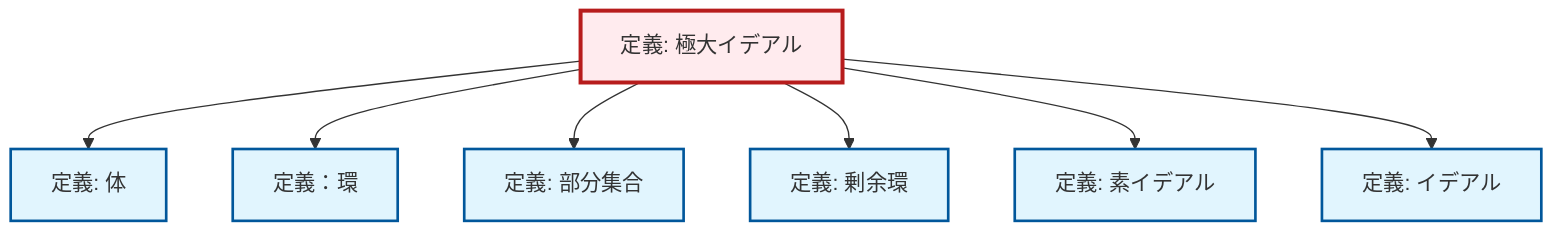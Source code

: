 graph TD
    classDef definition fill:#e1f5fe,stroke:#01579b,stroke-width:2px
    classDef theorem fill:#f3e5f5,stroke:#4a148c,stroke-width:2px
    classDef axiom fill:#fff3e0,stroke:#e65100,stroke-width:2px
    classDef example fill:#e8f5e9,stroke:#1b5e20,stroke-width:2px
    classDef current fill:#ffebee,stroke:#b71c1c,stroke-width:3px
    def-ideal["定義: イデアル"]:::definition
    def-subset["定義: 部分集合"]:::definition
    def-field["定義: 体"]:::definition
    def-quotient-ring["定義: 剰余環"]:::definition
    def-prime-ideal["定義: 素イデアル"]:::definition
    def-maximal-ideal["定義: 極大イデアル"]:::definition
    def-ring["定義：環"]:::definition
    def-maximal-ideal --> def-field
    def-maximal-ideal --> def-ring
    def-maximal-ideal --> def-subset
    def-maximal-ideal --> def-quotient-ring
    def-maximal-ideal --> def-prime-ideal
    def-maximal-ideal --> def-ideal
    class def-maximal-ideal current
